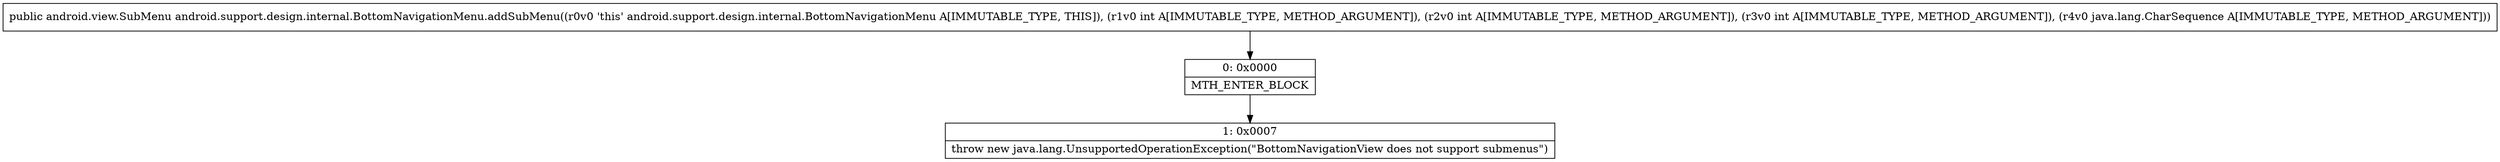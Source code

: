 digraph "CFG forandroid.support.design.internal.BottomNavigationMenu.addSubMenu(IIILjava\/lang\/CharSequence;)Landroid\/view\/SubMenu;" {
Node_0 [shape=record,label="{0\:\ 0x0000|MTH_ENTER_BLOCK\l}"];
Node_1 [shape=record,label="{1\:\ 0x0007|throw new java.lang.UnsupportedOperationException(\"BottomNavigationView does not support submenus\")\l}"];
MethodNode[shape=record,label="{public android.view.SubMenu android.support.design.internal.BottomNavigationMenu.addSubMenu((r0v0 'this' android.support.design.internal.BottomNavigationMenu A[IMMUTABLE_TYPE, THIS]), (r1v0 int A[IMMUTABLE_TYPE, METHOD_ARGUMENT]), (r2v0 int A[IMMUTABLE_TYPE, METHOD_ARGUMENT]), (r3v0 int A[IMMUTABLE_TYPE, METHOD_ARGUMENT]), (r4v0 java.lang.CharSequence A[IMMUTABLE_TYPE, METHOD_ARGUMENT])) }"];
MethodNode -> Node_0;
Node_0 -> Node_1;
}


